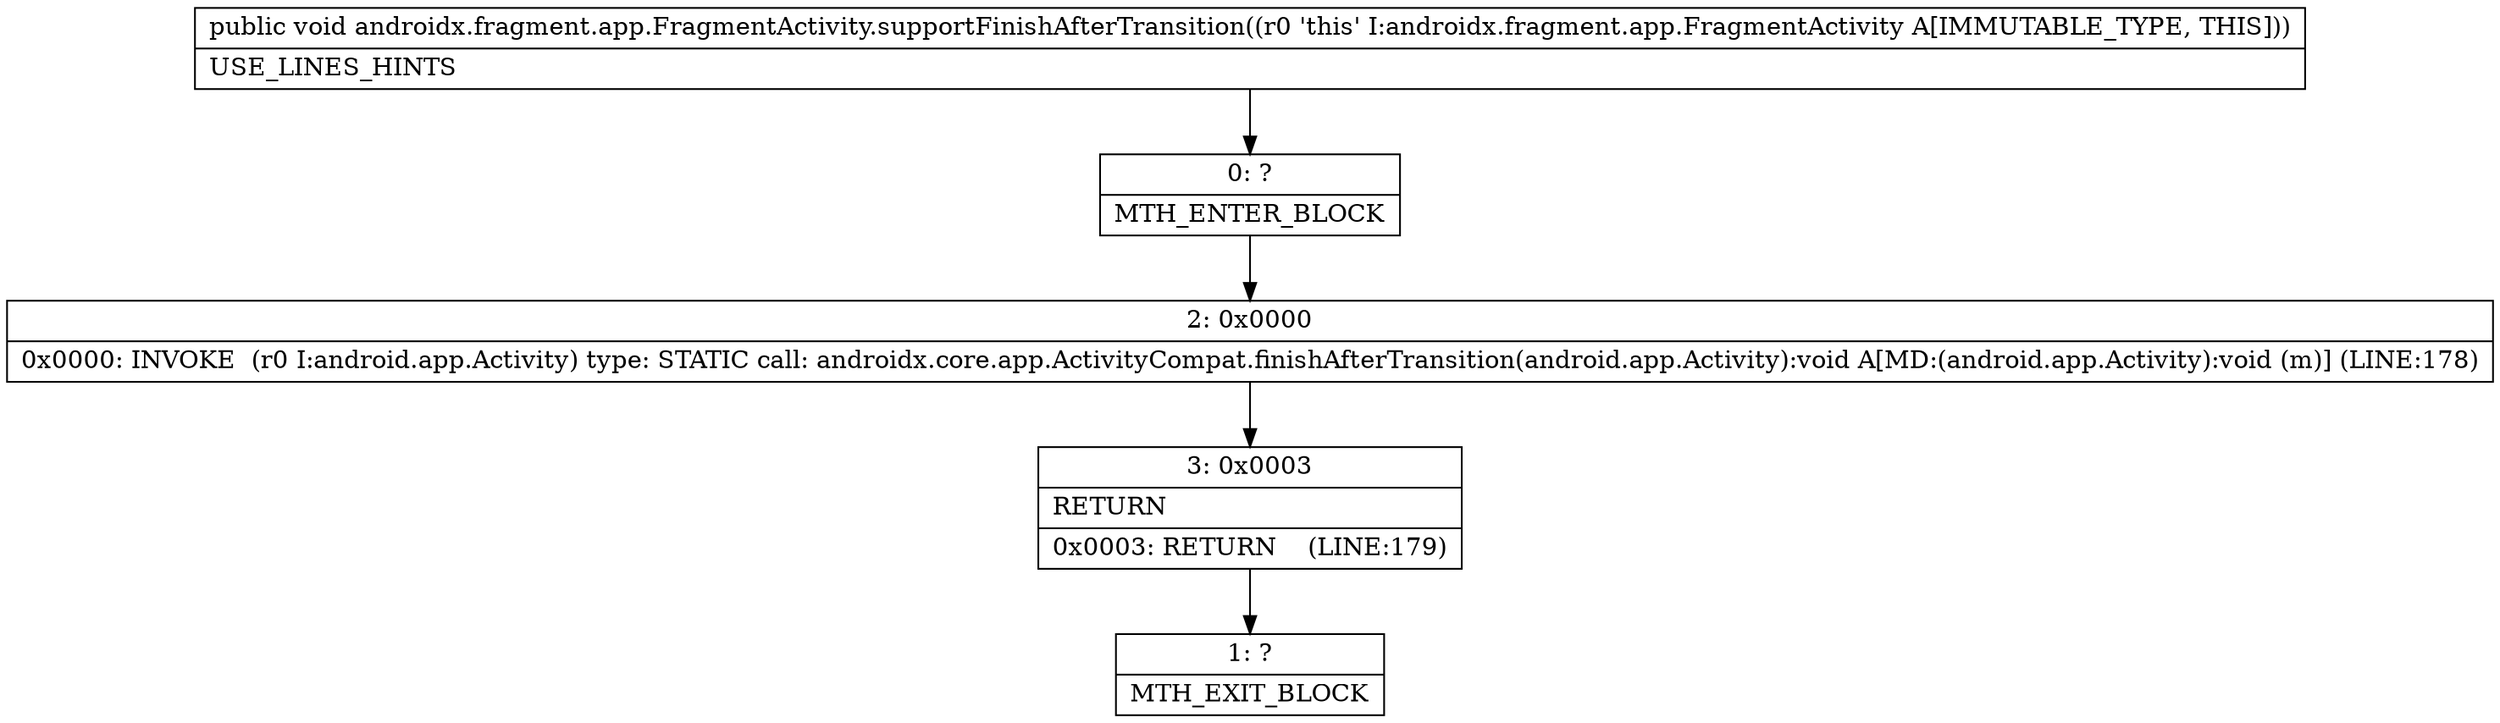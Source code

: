 digraph "CFG forandroidx.fragment.app.FragmentActivity.supportFinishAfterTransition()V" {
Node_0 [shape=record,label="{0\:\ ?|MTH_ENTER_BLOCK\l}"];
Node_2 [shape=record,label="{2\:\ 0x0000|0x0000: INVOKE  (r0 I:android.app.Activity) type: STATIC call: androidx.core.app.ActivityCompat.finishAfterTransition(android.app.Activity):void A[MD:(android.app.Activity):void (m)] (LINE:178)\l}"];
Node_3 [shape=record,label="{3\:\ 0x0003|RETURN\l|0x0003: RETURN    (LINE:179)\l}"];
Node_1 [shape=record,label="{1\:\ ?|MTH_EXIT_BLOCK\l}"];
MethodNode[shape=record,label="{public void androidx.fragment.app.FragmentActivity.supportFinishAfterTransition((r0 'this' I:androidx.fragment.app.FragmentActivity A[IMMUTABLE_TYPE, THIS]))  | USE_LINES_HINTS\l}"];
MethodNode -> Node_0;Node_0 -> Node_2;
Node_2 -> Node_3;
Node_3 -> Node_1;
}

